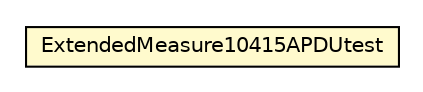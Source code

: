 #!/usr/local/bin/dot
#
# Class diagram 
# Generated by UMLGraph version R5_6-24-gf6e263 (http://www.umlgraph.org/)
#

digraph G {
	edge [fontname="Helvetica",fontsize=10,labelfontname="Helvetica",labelfontsize=10];
	node [fontname="Helvetica",fontsize=10,shape=plaintext];
	nodesep=0.25;
	ranksep=0.5;
	// org.universAAL.lddi.lib.ieeex73std.testchannel20601.ExtendedMeasure10415APDUtest
	c3949293 [label=<<table title="org.universAAL.lddi.lib.ieeex73std.testchannel20601.ExtendedMeasure10415APDUtest" border="0" cellborder="1" cellspacing="0" cellpadding="2" port="p" bgcolor="lemonChiffon" href="./ExtendedMeasure10415APDUtest.html">
		<tr><td><table border="0" cellspacing="0" cellpadding="1">
<tr><td align="center" balign="center"> ExtendedMeasure10415APDUtest </td></tr>
		</table></td></tr>
		</table>>, URL="./ExtendedMeasure10415APDUtest.html", fontname="Helvetica", fontcolor="black", fontsize=10.0];
}

